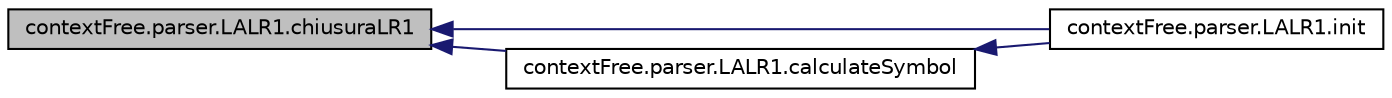 digraph G
{
  edge [fontname="Helvetica",fontsize="10",labelfontname="Helvetica",labelfontsize="10"];
  node [fontname="Helvetica",fontsize="10",shape=record];
  rankdir="LR";
  Node1 [label="contextFree.parser.LALR1.chiusuraLR1",height=0.2,width=0.4,color="black", fillcolor="grey75", style="filled" fontcolor="black"];
  Node1 -> Node2 [dir="back",color="midnightblue",fontsize="10",style="solid"];
  Node2 [label="contextFree.parser.LALR1.init",height=0.2,width=0.4,color="black", fillcolor="white", style="filled",URL="$classcontext_free_1_1parser_1_1_l_a_l_r1.html#a7618cff4af4edfffb9a538a7cb1e79cf",tooltip="Initialize the LALR(1) automaton from LR0 automaton."];
  Node1 -> Node3 [dir="back",color="midnightblue",fontsize="10",style="solid"];
  Node3 [label="contextFree.parser.LALR1.calculateSymbol",height=0.2,width=0.4,color="black", fillcolor="white", style="filled",URL="$classcontext_free_1_1parser_1_1_l_a_l_r1.html#aeec32b5c83e031225114f46ac377f804",tooltip="Calculate one step of lookahead symbol from an automaton with the algorithm of spontaneous generation..."];
  Node3 -> Node2 [dir="back",color="midnightblue",fontsize="10",style="solid"];
}
